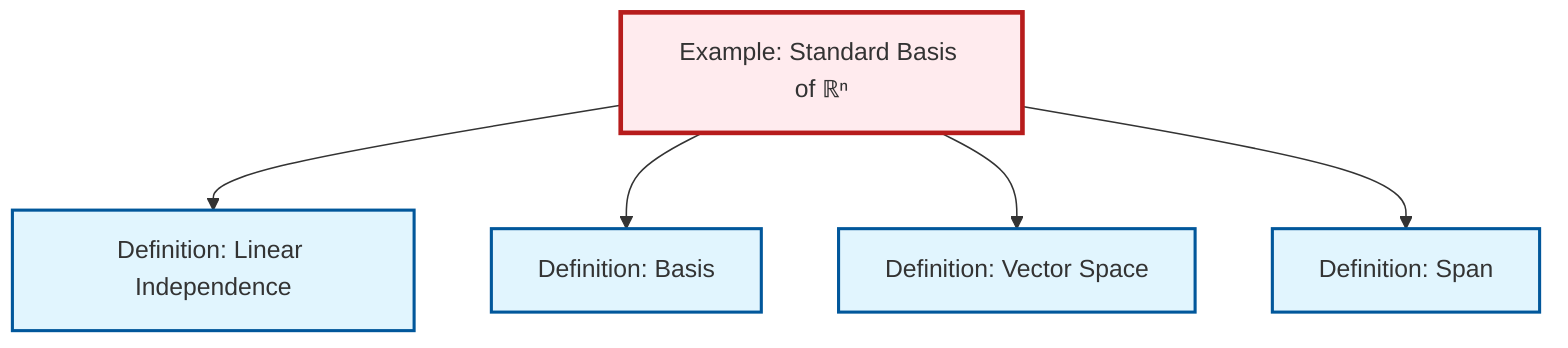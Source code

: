 graph TD
    classDef definition fill:#e1f5fe,stroke:#01579b,stroke-width:2px
    classDef theorem fill:#f3e5f5,stroke:#4a148c,stroke-width:2px
    classDef axiom fill:#fff3e0,stroke:#e65100,stroke-width:2px
    classDef example fill:#e8f5e9,stroke:#1b5e20,stroke-width:2px
    classDef current fill:#ffebee,stroke:#b71c1c,stroke-width:3px
    ex-standard-basis-rn["Example: Standard Basis of ℝⁿ"]:::example
    def-vector-space["Definition: Vector Space"]:::definition
    def-span["Definition: Span"]:::definition
    def-linear-independence["Definition: Linear Independence"]:::definition
    def-basis["Definition: Basis"]:::definition
    ex-standard-basis-rn --> def-linear-independence
    ex-standard-basis-rn --> def-basis
    ex-standard-basis-rn --> def-vector-space
    ex-standard-basis-rn --> def-span
    class ex-standard-basis-rn current